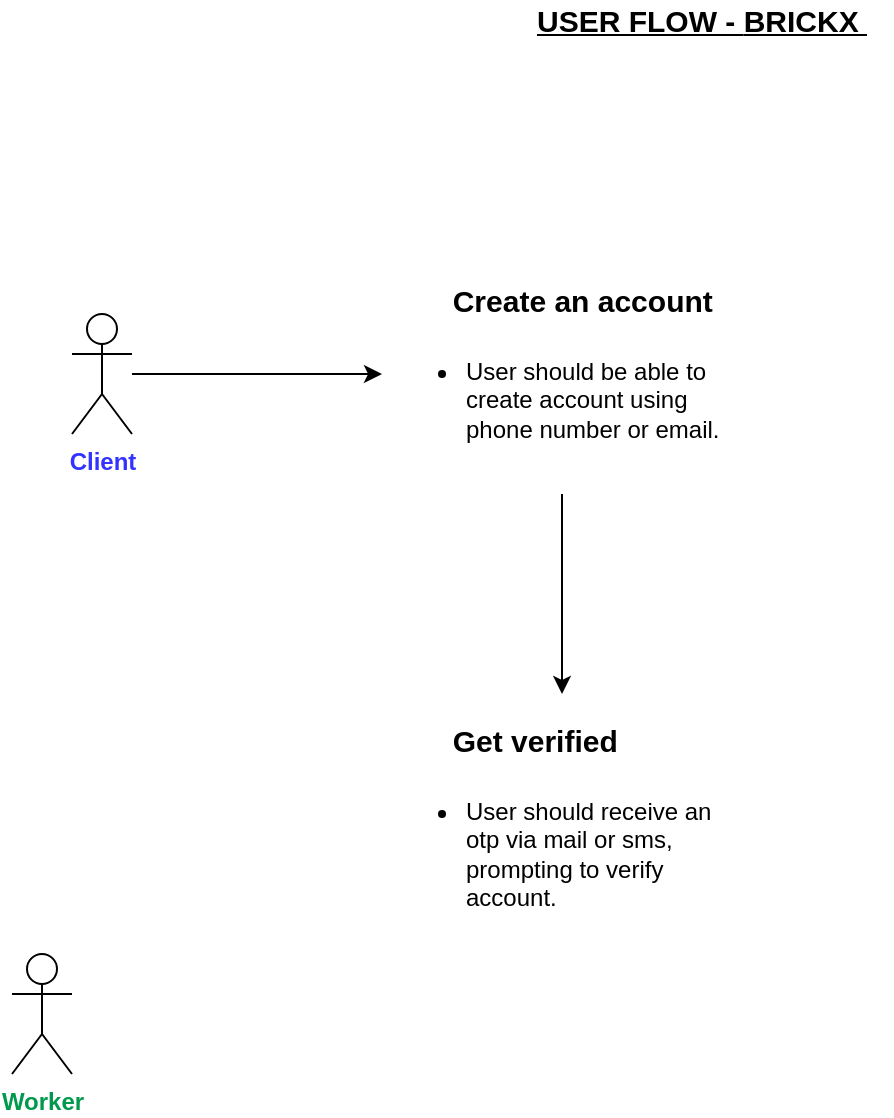 <mxfile version="24.3.1" type="github">
  <diagram name="Page-1" id="sOziE8dT4qFg1iAiZ-Hs">
    <mxGraphModel dx="971" dy="1626" grid="1" gridSize="10" guides="1" tooltips="1" connect="1" arrows="1" fold="1" page="1" pageScale="1" pageWidth="850" pageHeight="1100" math="0" shadow="0">
      <root>
        <mxCell id="0" />
        <mxCell id="1" parent="0" />
        <mxCell id="C3ebN4LlkltqnnoYm93K-7" value="" style="edgeStyle=orthogonalEdgeStyle;rounded=0;orthogonalLoop=1;jettySize=auto;html=1;entryX=0;entryY=0.5;entryDx=0;entryDy=0;" edge="1" parent="1" source="C3ebN4LlkltqnnoYm93K-1" target="C3ebN4LlkltqnnoYm93K-8">
          <mxGeometry relative="1" as="geometry">
            <mxPoint x="365" y="180" as="targetPoint" />
          </mxGeometry>
        </mxCell>
        <mxCell id="C3ebN4LlkltqnnoYm93K-1" value="&lt;b&gt;&lt;font color=&quot;#3333ff&quot;&gt;Client&lt;/font&gt;&lt;/b&gt;" style="shape=umlActor;verticalLabelPosition=bottom;verticalAlign=top;html=1;outlineConnect=0;" vertex="1" parent="1">
          <mxGeometry x="180" y="150" width="30" height="60" as="geometry" />
        </mxCell>
        <mxCell id="C3ebN4LlkltqnnoYm93K-3" value="&lt;b&gt;&lt;font style=&quot;font-size: 15px;&quot;&gt;&lt;u&gt;USER FLOW -&amp;nbsp;&lt;/u&gt;&lt;/font&gt;&lt;/b&gt;&lt;b&gt;&lt;font style=&quot;font-size: 15px;&quot;&gt;&lt;u&gt;BRICKX&amp;nbsp;&lt;/u&gt;&lt;/font&gt;&lt;/b&gt;" style="text;html=1;align=center;verticalAlign=middle;whiteSpace=wrap;rounded=0;direction=south;" vertex="1" parent="1">
          <mxGeometry x="400" y="-5" width="190" height="15" as="geometry" />
        </mxCell>
        <mxCell id="C3ebN4LlkltqnnoYm93K-4" value="&lt;b&gt;&lt;font color=&quot;#00994d&quot;&gt;Worker&lt;/font&gt;&lt;/b&gt;" style="shape=umlActor;verticalLabelPosition=bottom;verticalAlign=top;html=1;outlineConnect=0;" vertex="1" parent="1">
          <mxGeometry x="150" y="470" width="30" height="60" as="geometry" />
        </mxCell>
        <mxCell id="C3ebN4LlkltqnnoYm93K-10" value="" style="edgeStyle=orthogonalEdgeStyle;rounded=0;orthogonalLoop=1;jettySize=auto;html=1;" edge="1" parent="1" source="C3ebN4LlkltqnnoYm93K-8" target="C3ebN4LlkltqnnoYm93K-9">
          <mxGeometry relative="1" as="geometry" />
        </mxCell>
        <mxCell id="C3ebN4LlkltqnnoYm93K-8" value="&lt;h1 style=&quot;margin-top: 0px;&quot;&gt;&lt;font style=&quot;font-size: 15px;&quot;&gt;&lt;span style=&quot;white-space: pre;&quot;&gt;&#x9;&lt;/span&gt;Create an account&lt;/font&gt;&lt;/h1&gt;&lt;p&gt;&lt;/p&gt;&lt;ul&gt;&lt;li&gt;&lt;span style=&quot;background-color: initial;&quot;&gt;User should be able to create account using phone number or email.&lt;/span&gt;&lt;/li&gt;&lt;/ul&gt;&lt;p&gt;&lt;/p&gt;" style="text;html=1;whiteSpace=wrap;overflow=hidden;rounded=0;" vertex="1" parent="1">
          <mxGeometry x="335" y="120" width="180" height="120" as="geometry" />
        </mxCell>
        <mxCell id="C3ebN4LlkltqnnoYm93K-9" value="&lt;h1 style=&quot;margin-top: 0px;&quot;&gt;&lt;font style=&quot;font-size: 15px;&quot;&gt;&lt;span style=&quot;white-space: pre;&quot;&gt;&#x9;&lt;/span&gt;Get verified&lt;/font&gt;&lt;/h1&gt;&lt;p&gt;&lt;/p&gt;&lt;ul&gt;&lt;li&gt;&lt;span style=&quot;background-color: initial;&quot;&gt;User should receive an otp via mail or sms, prompting to verify account.&lt;/span&gt;&lt;/li&gt;&lt;/ul&gt;&lt;p&gt;&lt;/p&gt;" style="text;html=1;whiteSpace=wrap;overflow=hidden;rounded=0;" vertex="1" parent="1">
          <mxGeometry x="335" y="340" width="180" height="120" as="geometry" />
        </mxCell>
      </root>
    </mxGraphModel>
  </diagram>
</mxfile>
